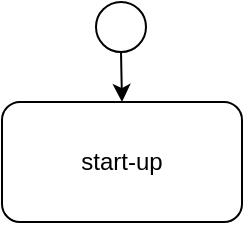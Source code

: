 <mxfile version="26.0.4">
  <diagram name="Page-1" id="6GcmhejoEtqQLI81tDvH">
    <mxGraphModel dx="1050" dy="522" grid="1" gridSize="10" guides="1" tooltips="1" connect="1" arrows="1" fold="1" page="1" pageScale="1" pageWidth="850" pageHeight="1100" math="0" shadow="0">
      <root>
        <mxCell id="0" />
        <mxCell id="1" parent="0" />
        <mxCell id="ao-5Giptih0GjF_Tz2AP-1" value="" style="ellipse;whiteSpace=wrap;html=1;aspect=fixed;" vertex="1" parent="1">
          <mxGeometry x="300" y="70" width="25" height="25" as="geometry" />
        </mxCell>
        <mxCell id="ao-5Giptih0GjF_Tz2AP-2" value="" style="endArrow=classic;html=1;rounded=0;exitX=0.5;exitY=1;exitDx=0;exitDy=0;" edge="1" parent="1" source="ao-5Giptih0GjF_Tz2AP-1">
          <mxGeometry width="50" height="50" relative="1" as="geometry">
            <mxPoint x="270" y="230" as="sourcePoint" />
            <mxPoint x="313" y="120" as="targetPoint" />
          </mxGeometry>
        </mxCell>
        <mxCell id="ao-5Giptih0GjF_Tz2AP-3" value="start-up" style="rounded=1;whiteSpace=wrap;html=1;" vertex="1" parent="1">
          <mxGeometry x="253" y="120" width="120" height="60" as="geometry" />
        </mxCell>
      </root>
    </mxGraphModel>
  </diagram>
</mxfile>
